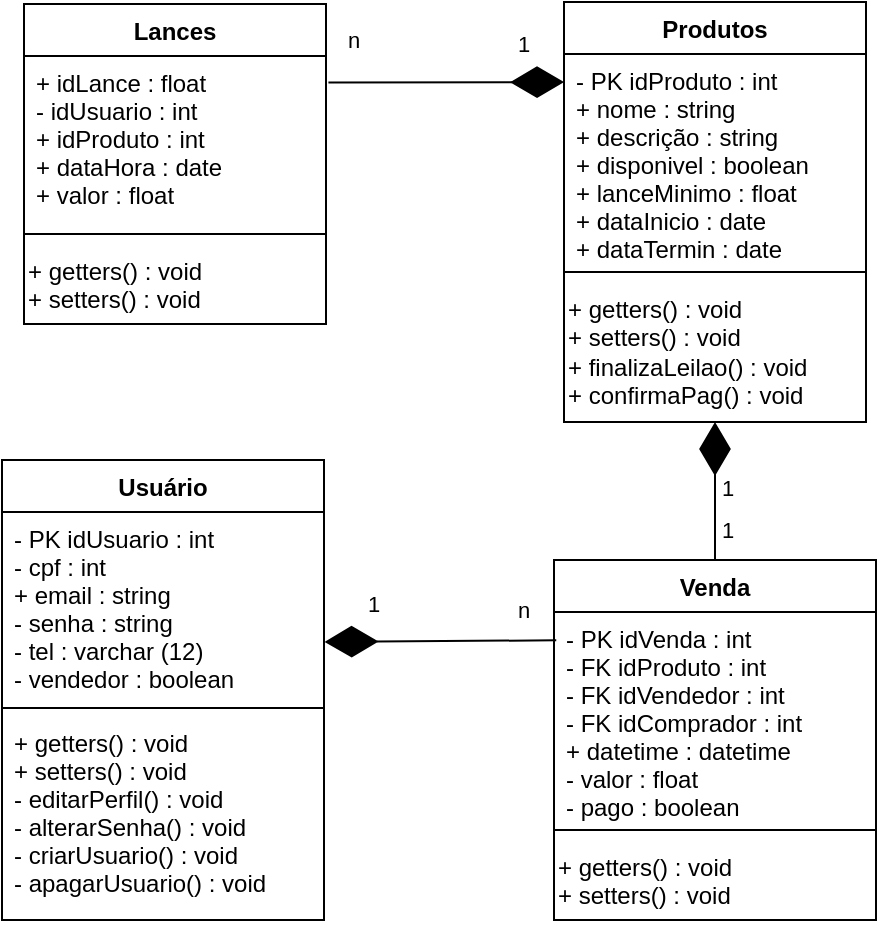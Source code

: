 <mxfile>
    <diagram id="3zHn1LD0hGIFZ4jQDhaM" name="Página-1">
        <mxGraphModel dx="820" dy="478" grid="0" gridSize="10" guides="0" tooltips="1" connect="1" arrows="1" fold="1" page="1" pageScale="1" pageWidth="291" pageHeight="413" math="0" shadow="0">
            <root>
                <mxCell id="0"/>
                <mxCell id="1" parent="0"/>
                <mxCell id="CxCd2jAH1o2D5Gbi0uHi-5" value="Usuário" style="swimlane;fontStyle=1;align=center;verticalAlign=top;childLayout=stackLayout;horizontal=1;startSize=26;horizontalStack=0;resizeParent=1;resizeParentMax=0;resizeLast=0;collapsible=1;marginBottom=0;" parent="1" vertex="1">
                    <mxGeometry x="79" y="352" width="161" height="230" as="geometry"/>
                </mxCell>
                <mxCell id="CxCd2jAH1o2D5Gbi0uHi-6" value="- PK idUsuario : int&#10;- cpf : int &#10;+ email : string &#10;- senha : string&#10;- tel : varchar (12)&#10;- vendedor : boolean" style="text;strokeColor=none;fillColor=none;align=left;verticalAlign=top;spacingLeft=4;spacingRight=4;overflow=hidden;rotatable=0;points=[[0,0.5],[1,0.5]];portConstraint=eastwest;" parent="CxCd2jAH1o2D5Gbi0uHi-5" vertex="1">
                    <mxGeometry y="26" width="161" height="94" as="geometry"/>
                </mxCell>
                <mxCell id="CxCd2jAH1o2D5Gbi0uHi-7" value="" style="line;strokeWidth=1;fillColor=none;align=left;verticalAlign=middle;spacingTop=-1;spacingLeft=3;spacingRight=3;rotatable=0;labelPosition=right;points=[];portConstraint=eastwest;strokeColor=inherit;" parent="CxCd2jAH1o2D5Gbi0uHi-5" vertex="1">
                    <mxGeometry y="120" width="161" height="8" as="geometry"/>
                </mxCell>
                <mxCell id="CxCd2jAH1o2D5Gbi0uHi-8" value="+ getters() : void&#10;+ setters() : void&#10;- editarPerfil() : void&#10;- alterarSenha() : void&#10;- criarUsuario() : void&#10;- apagarUsuario() : void" style="text;strokeColor=none;fillColor=none;align=left;verticalAlign=top;spacingLeft=4;spacingRight=4;overflow=hidden;rotatable=0;points=[[0,0.5],[1,0.5]];portConstraint=eastwest;" parent="CxCd2jAH1o2D5Gbi0uHi-5" vertex="1">
                    <mxGeometry y="128" width="161" height="102" as="geometry"/>
                </mxCell>
                <mxCell id="CxCd2jAH1o2D5Gbi0uHi-9" value="Produtos" style="swimlane;fontStyle=1;align=center;verticalAlign=top;childLayout=stackLayout;horizontal=1;startSize=26;horizontalStack=0;resizeParent=1;resizeParentMax=0;resizeLast=0;collapsible=1;marginBottom=0;" parent="1" vertex="1">
                    <mxGeometry x="360" y="123" width="151" height="210" as="geometry"/>
                </mxCell>
                <mxCell id="CxCd2jAH1o2D5Gbi0uHi-10" value="- PK idProduto : int&#10;+ nome : string&#10;+ descrição : string&#10;+ disponivel : boolean&#10;+ lanceMinimo : float&#10;+ dataInicio : date&#10;+ dataTermin : date" style="text;strokeColor=none;fillColor=none;align=left;verticalAlign=top;spacingLeft=4;spacingRight=4;overflow=hidden;rotatable=0;points=[[0,0.5],[1,0.5]];portConstraint=eastwest;" parent="CxCd2jAH1o2D5Gbi0uHi-9" vertex="1">
                    <mxGeometry y="26" width="151" height="104" as="geometry"/>
                </mxCell>
                <mxCell id="CxCd2jAH1o2D5Gbi0uHi-11" value="" style="line;strokeWidth=1;fillColor=none;align=left;verticalAlign=middle;spacingTop=-1;spacingLeft=3;spacingRight=3;rotatable=0;labelPosition=right;points=[];portConstraint=eastwest;strokeColor=inherit;" parent="CxCd2jAH1o2D5Gbi0uHi-9" vertex="1">
                    <mxGeometry y="130" width="151" height="10" as="geometry"/>
                </mxCell>
                <mxCell id="GzXZy0dDMT15Q7KfvOqg-5" value="+ getters() : void&lt;br&gt;+ setters() : void&lt;br&gt;+ finalizaLeilao() : void&lt;br&gt;+ confirmaPag() : void" style="text;html=1;align=left;verticalAlign=top;resizable=0;points=[];autosize=1;strokeColor=none;fillColor=none;" parent="CxCd2jAH1o2D5Gbi0uHi-9" vertex="1">
                    <mxGeometry y="140" width="151" height="70" as="geometry"/>
                </mxCell>
                <mxCell id="CxCd2jAH1o2D5Gbi0uHi-13" value="Venda" style="swimlane;fontStyle=1;align=center;verticalAlign=top;childLayout=stackLayout;horizontal=1;startSize=26;horizontalStack=0;resizeParent=1;resizeParentMax=0;resizeLast=0;collapsible=1;marginBottom=0;" parent="1" vertex="1">
                    <mxGeometry x="355" y="402" width="161" height="180" as="geometry"/>
                </mxCell>
                <mxCell id="CxCd2jAH1o2D5Gbi0uHi-14" value="- PK idVenda : int&#10;- FK idProduto : int&#10;- FK idVendedor : int&#10;- FK idComprador : int&#10;+ datetime : datetime  &#10;- valor : float&#10;- pago : boolean" style="text;strokeColor=none;fillColor=none;align=left;verticalAlign=top;spacingLeft=4;spacingRight=4;overflow=hidden;rotatable=0;points=[[0,0.5],[1,0.5]];portConstraint=eastwest;" parent="CxCd2jAH1o2D5Gbi0uHi-13" vertex="1">
                    <mxGeometry y="26" width="161" height="104" as="geometry"/>
                </mxCell>
                <mxCell id="CxCd2jAH1o2D5Gbi0uHi-15" value="" style="line;strokeWidth=1;fillColor=none;align=left;verticalAlign=middle;spacingTop=-1;spacingLeft=3;spacingRight=3;rotatable=0;labelPosition=right;points=[];portConstraint=eastwest;strokeColor=inherit;" parent="CxCd2jAH1o2D5Gbi0uHi-13" vertex="1">
                    <mxGeometry y="130" width="161" height="10" as="geometry"/>
                </mxCell>
                <mxCell id="CxCd2jAH1o2D5Gbi0uHi-22" value="+ getters() : void&lt;br&gt;+ setters() : void" style="text;html=1;align=left;verticalAlign=top;resizable=0;points=[];autosize=1;strokeColor=none;fillColor=none;" parent="CxCd2jAH1o2D5Gbi0uHi-13" vertex="1">
                    <mxGeometry y="140" width="161" height="40" as="geometry"/>
                </mxCell>
                <mxCell id="GzXZy0dDMT15Q7KfvOqg-14" value="&lt;span style=&quot;color: rgb(0, 0, 0); font-family: Helvetica; font-size: 11px; font-style: normal; font-variant-ligatures: normal; font-variant-caps: normal; font-weight: 400; letter-spacing: normal; orphans: 2; text-align: left; text-indent: 0px; text-transform: none; widows: 2; word-spacing: 0px; -webkit-text-stroke-width: 0px; background-color: rgb(255, 255, 255); text-decoration-thickness: initial; text-decoration-style: initial; text-decoration-color: initial; float: none; display: inline !important;&quot;&gt;1&lt;/span&gt;" style="text;whiteSpace=wrap;html=1;" parent="1" vertex="1">
                    <mxGeometry x="437" y="373" width="21" height="21" as="geometry"/>
                </mxCell>
                <mxCell id="GzXZy0dDMT15Q7KfvOqg-22" value="&lt;span style=&quot;color: rgb(0, 0, 0); font-family: Helvetica; font-size: 11px; font-style: normal; font-variant-ligatures: normal; font-variant-caps: normal; font-weight: 400; letter-spacing: normal; orphans: 2; text-align: left; text-indent: 0px; text-transform: none; widows: 2; word-spacing: 0px; -webkit-text-stroke-width: 0px; background-color: rgb(255, 255, 255); text-decoration-thickness: initial; text-decoration-style: initial; text-decoration-color: initial; float: none; display: inline !important;&quot;&gt;1&lt;/span&gt;" style="text;whiteSpace=wrap;html=1;" parent="1" vertex="1">
                    <mxGeometry x="260" y="409.5" width="20" height="25" as="geometry"/>
                </mxCell>
                <mxCell id="GzXZy0dDMT15Q7KfvOqg-23" value="&lt;span style=&quot;color: rgb(0, 0, 0); font-family: Helvetica; font-size: 11px; font-style: normal; font-variant-ligatures: normal; font-variant-caps: normal; font-weight: 400; letter-spacing: normal; orphans: 2; text-align: left; text-indent: 0px; text-transform: none; widows: 2; word-spacing: 0px; -webkit-text-stroke-width: 0px; background-color: rgb(255, 255, 255); text-decoration-thickness: initial; text-decoration-style: initial; text-decoration-color: initial; float: none; display: inline !important;&quot;&gt;n&lt;/span&gt;" style="text;whiteSpace=wrap;html=1;" parent="1" vertex="1">
                    <mxGeometry x="335" y="413" width="20" height="30" as="geometry"/>
                </mxCell>
                <mxCell id="5DLfqvSdYRuJTH3hm8aS-1" value="Lances" style="swimlane;fontStyle=1;align=center;verticalAlign=top;childLayout=stackLayout;horizontal=1;startSize=26;horizontalStack=0;resizeParent=1;resizeParentMax=0;resizeLast=0;collapsible=1;marginBottom=0;" parent="1" vertex="1">
                    <mxGeometry x="90" y="124" width="151" height="160" as="geometry"/>
                </mxCell>
                <mxCell id="5DLfqvSdYRuJTH3hm8aS-2" value="+ idLance : float&#10;- idUsuario : int&#10;+ idProduto : int&#10;+ dataHora : date&#10;+ valor : float" style="text;strokeColor=none;fillColor=none;align=left;verticalAlign=top;spacingLeft=4;spacingRight=4;overflow=hidden;rotatable=0;points=[[0,0.5],[1,0.5]];portConstraint=eastwest;" parent="5DLfqvSdYRuJTH3hm8aS-1" vertex="1">
                    <mxGeometry y="26" width="151" height="84" as="geometry"/>
                </mxCell>
                <mxCell id="5DLfqvSdYRuJTH3hm8aS-3" value="" style="line;strokeWidth=1;fillColor=none;align=left;verticalAlign=middle;spacingTop=-1;spacingLeft=3;spacingRight=3;rotatable=0;labelPosition=right;points=[];portConstraint=eastwest;strokeColor=inherit;" parent="5DLfqvSdYRuJTH3hm8aS-1" vertex="1">
                    <mxGeometry y="110" width="151" height="10" as="geometry"/>
                </mxCell>
                <mxCell id="5DLfqvSdYRuJTH3hm8aS-4" value="+ getters() : void&lt;br&gt;+ setters() : void" style="text;html=1;align=left;verticalAlign=top;resizable=0;points=[];autosize=1;strokeColor=none;fillColor=none;" parent="5DLfqvSdYRuJTH3hm8aS-1" vertex="1">
                    <mxGeometry y="120" width="151" height="40" as="geometry"/>
                </mxCell>
                <mxCell id="5DLfqvSdYRuJTH3hm8aS-5" value="" style="endArrow=diamondThin;endFill=1;endSize=24;html=1;rounded=0;entryX=1.002;entryY=0.691;entryDx=0;entryDy=0;entryPerimeter=0;exitX=0.007;exitY=0.136;exitDx=0;exitDy=0;exitPerimeter=0;" parent="1" source="CxCd2jAH1o2D5Gbi0uHi-14" target="CxCd2jAH1o2D5Gbi0uHi-6" edge="1">
                    <mxGeometry width="160" relative="1" as="geometry">
                        <mxPoint x="380" y="413" as="sourcePoint"/>
                        <mxPoint x="540" y="413" as="targetPoint"/>
                    </mxGeometry>
                </mxCell>
                <mxCell id="5DLfqvSdYRuJTH3hm8aS-6" value="" style="endArrow=diamondThin;endFill=1;endSize=24;html=1;rounded=0;exitX=0.5;exitY=0;exitDx=0;exitDy=0;" parent="1" source="CxCd2jAH1o2D5Gbi0uHi-13" target="GzXZy0dDMT15Q7KfvOqg-5" edge="1">
                    <mxGeometry width="160" relative="1" as="geometry">
                        <mxPoint x="430" y="393" as="sourcePoint"/>
                        <mxPoint x="250.322" y="452.954" as="targetPoint"/>
                    </mxGeometry>
                </mxCell>
                <mxCell id="5DLfqvSdYRuJTH3hm8aS-7" value="&lt;span style=&quot;color: rgb(0, 0, 0); font-family: Helvetica; font-size: 11px; font-style: normal; font-variant-ligatures: normal; font-variant-caps: normal; font-weight: 400; letter-spacing: normal; orphans: 2; text-align: left; text-indent: 0px; text-transform: none; widows: 2; word-spacing: 0px; -webkit-text-stroke-width: 0px; background-color: rgb(255, 255, 255); text-decoration-thickness: initial; text-decoration-style: initial; text-decoration-color: initial; float: none; display: inline !important;&quot;&gt;1&lt;/span&gt;" style="text;whiteSpace=wrap;html=1;" parent="1" vertex="1">
                    <mxGeometry x="437" y="352" width="21" height="21" as="geometry"/>
                </mxCell>
                <mxCell id="5DLfqvSdYRuJTH3hm8aS-8" value="" style="endArrow=diamondThin;endFill=1;endSize=24;html=1;rounded=0;entryX=0;entryY=0.135;entryDx=0;entryDy=0;entryPerimeter=0;exitX=1.008;exitY=0.157;exitDx=0;exitDy=0;exitPerimeter=0;" parent="1" source="5DLfqvSdYRuJTH3hm8aS-2" edge="1">
                    <mxGeometry width="160" relative="1" as="geometry">
                        <mxPoint x="240.698" y="162.684" as="sourcePoint"/>
                        <mxPoint x="360" y="163.04" as="targetPoint"/>
                    </mxGeometry>
                </mxCell>
                <mxCell id="5DLfqvSdYRuJTH3hm8aS-9" value="&lt;span style=&quot;color: rgb(0, 0, 0); font-family: Helvetica; font-size: 11px; font-style: normal; font-variant-ligatures: normal; font-variant-caps: normal; font-weight: 400; letter-spacing: normal; orphans: 2; text-align: left; text-indent: 0px; text-transform: none; widows: 2; word-spacing: 0px; -webkit-text-stroke-width: 0px; background-color: rgb(255, 255, 255); text-decoration-thickness: initial; text-decoration-style: initial; text-decoration-color: initial; float: none; display: inline !important;&quot;&gt;1&lt;/span&gt;" style="text;whiteSpace=wrap;html=1;" parent="1" vertex="1">
                    <mxGeometry x="335" y="130" width="41" height="40" as="geometry"/>
                </mxCell>
                <mxCell id="5DLfqvSdYRuJTH3hm8aS-10" value="&lt;span style=&quot;color: rgb(0, 0, 0); font-family: Helvetica; font-size: 11px; font-style: normal; font-variant-ligatures: normal; font-variant-caps: normal; font-weight: 400; letter-spacing: normal; orphans: 2; text-align: left; text-indent: 0px; text-transform: none; widows: 2; word-spacing: 0px; -webkit-text-stroke-width: 0px; background-color: rgb(255, 255, 255); text-decoration-thickness: initial; text-decoration-style: initial; text-decoration-color: initial; float: none; display: inline !important;&quot;&gt;n&lt;/span&gt;" style="text;whiteSpace=wrap;html=1;" parent="1" vertex="1">
                    <mxGeometry x="250" y="128" width="20" height="30" as="geometry"/>
                </mxCell>
            </root>
        </mxGraphModel>
    </diagram>
</mxfile>